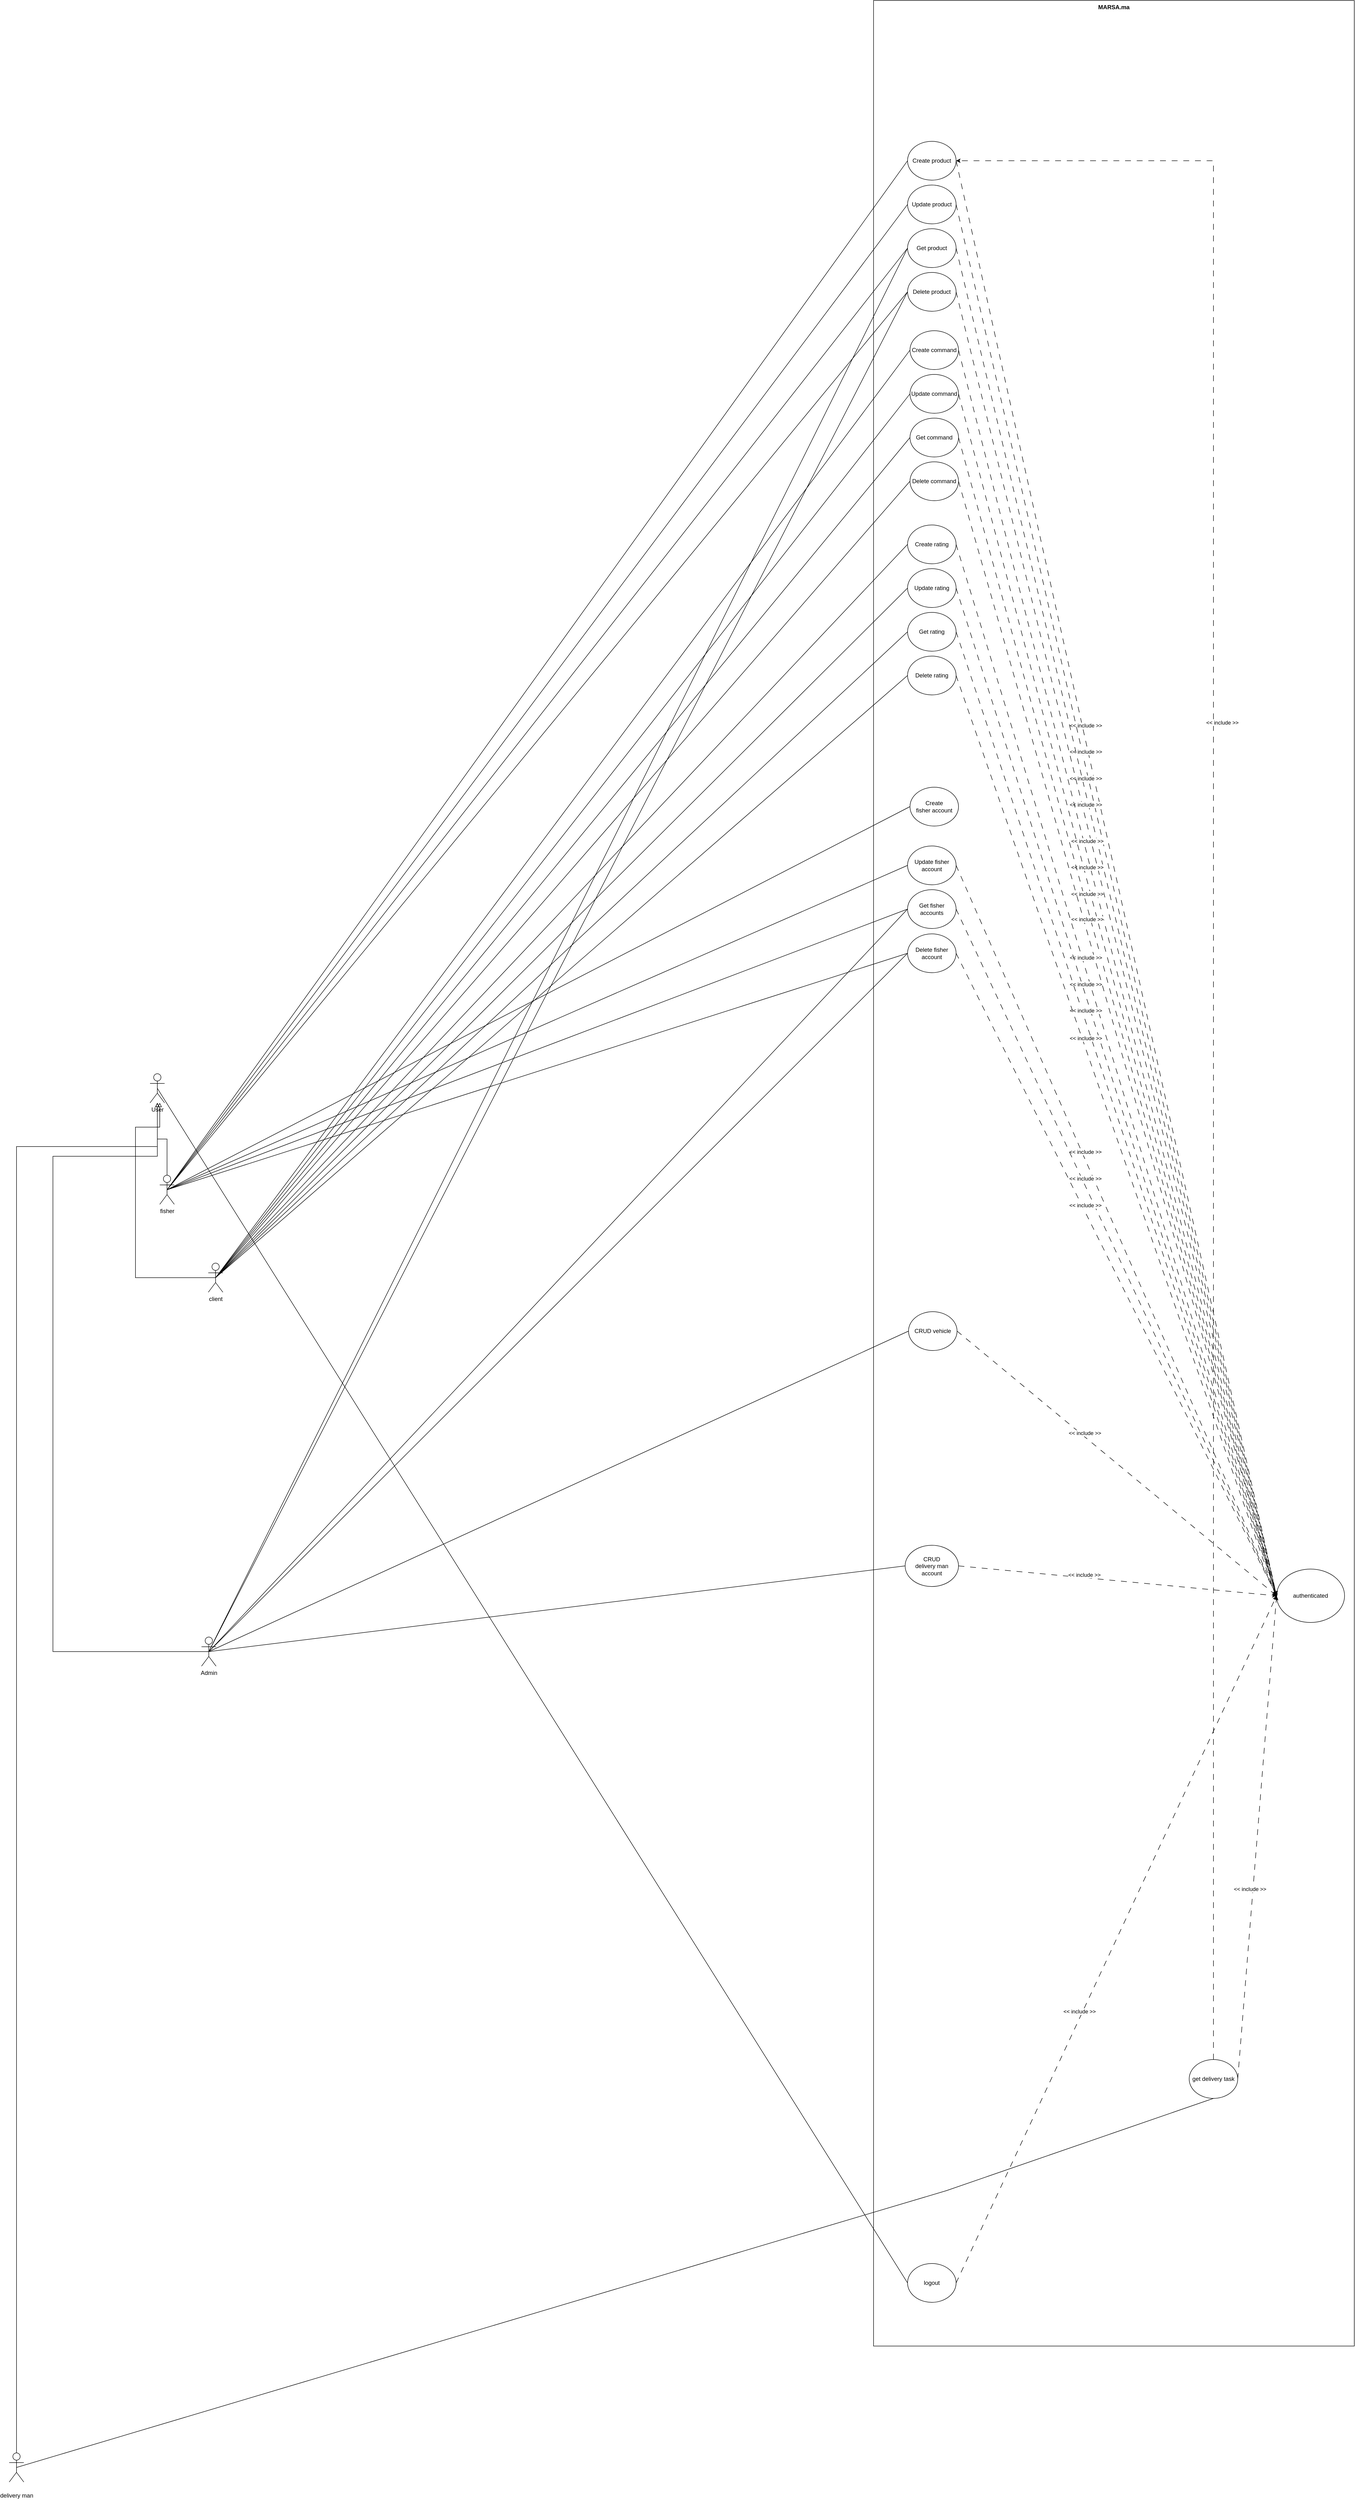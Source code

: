 <mxfile>
    <diagram id="l458Ee4KVikC6aN-86OV" name="Page-1">
        <mxGraphModel dx="2586" dy="1457" grid="1" gridSize="10" guides="1" tooltips="1" connect="1" arrows="1" fold="1" page="1" pageScale="1" pageWidth="850" pageHeight="1100" math="0" shadow="0">
            <root>
                <mxCell id="0"/>
                <mxCell id="1" parent="0"/>
                <mxCell id="Ez36OSgEyYG-n0TwYbMG-3" value="MARSA.ma" style="shape=rect;html=1;verticalAlign=top;fontStyle=1;whiteSpace=wrap;align=center;" parent="1" vertex="1">
                    <mxGeometry x="250" y="-130" width="990" height="4830" as="geometry"/>
                </mxCell>
                <mxCell id="Ez36OSgEyYG-n0TwYbMG-6" style="edgeStyle=none;rounded=0;orthogonalLoop=1;jettySize=auto;html=1;exitX=0.5;exitY=0.5;exitDx=0;exitDy=0;exitPerimeter=0;endArrow=none;endFill=0;entryX=0;entryY=0.5;entryDx=0;entryDy=0;" parent="1" source="Ez36OSgEyYG-n0TwYbMG-46" target="Ez36OSgEyYG-n0TwYbMG-52" edge="1">
                    <mxGeometry relative="1" as="geometry">
                        <mxPoint x="100" y="1227.778" as="targetPoint"/>
                    </mxGeometry>
                </mxCell>
                <mxCell id="Ez36OSgEyYG-n0TwYbMG-7" style="edgeStyle=none;rounded=0;orthogonalLoop=1;jettySize=auto;html=1;exitX=0.5;exitY=0.5;exitDx=0;exitDy=0;exitPerimeter=0;entryX=0;entryY=0.5;entryDx=0;entryDy=0;endArrow=none;endFill=0;" parent="1" source="Ez36OSgEyYG-n0TwYbMG-46" target="Ez36OSgEyYG-n0TwYbMG-51" edge="1">
                    <mxGeometry relative="1" as="geometry"/>
                </mxCell>
                <mxCell id="Ez36OSgEyYG-n0TwYbMG-18" style="edgeStyle=none;rounded=0;orthogonalLoop=1;jettySize=auto;html=1;exitX=0.5;exitY=0.5;exitDx=0;exitDy=0;exitPerimeter=0;entryX=0;entryY=0.5;entryDx=0;entryDy=0;endArrow=none;endFill=0;" parent="1" source="Ez36OSgEyYG-n0TwYbMG-46" target="Ez36OSgEyYG-n0TwYbMG-64" edge="1">
                    <mxGeometry relative="1" as="geometry"/>
                </mxCell>
                <mxCell id="Ez36OSgEyYG-n0TwYbMG-19" style="edgeStyle=none;rounded=0;orthogonalLoop=1;jettySize=auto;html=1;exitX=0.5;exitY=0.5;exitDx=0;exitDy=0;exitPerimeter=0;entryX=0;entryY=0.5;entryDx=0;entryDy=0;endArrow=none;endFill=0;" parent="1" source="Ez36OSgEyYG-n0TwYbMG-46" target="Ez36OSgEyYG-n0TwYbMG-63" edge="1">
                    <mxGeometry relative="1" as="geometry"/>
                </mxCell>
                <mxCell id="Ez36OSgEyYG-n0TwYbMG-25" style="edgeStyle=none;rounded=0;orthogonalLoop=1;jettySize=auto;html=1;exitX=0.5;exitY=0.5;exitDx=0;exitDy=0;exitPerimeter=0;endArrow=none;endFill=0;entryX=0;entryY=0.5;entryDx=0;entryDy=0;" parent="1" source="Ez36OSgEyYG-n0TwYbMG-46" target="Ez36OSgEyYG-n0TwYbMG-71" edge="1">
                    <mxGeometry relative="1" as="geometry">
                        <mxPoint x="160" y="2500" as="targetPoint"/>
                    </mxGeometry>
                </mxCell>
                <mxCell id="Ez36OSgEyYG-n0TwYbMG-30" style="edgeStyle=none;rounded=0;orthogonalLoop=1;jettySize=auto;html=1;exitX=0.5;exitY=0.5;exitDx=0;exitDy=0;exitPerimeter=0;entryX=0;entryY=0.5;entryDx=0;entryDy=0;endArrow=none;endFill=0;" parent="1" source="Ez36OSgEyYG-n0TwYbMG-46" target="Ez36OSgEyYG-n0TwYbMG-76" edge="1">
                    <mxGeometry relative="1" as="geometry"/>
                </mxCell>
                <mxCell id="Ez36OSgEyYG-n0TwYbMG-46" value="Admin" style="shape=umlActor;html=1;verticalLabelPosition=bottom;verticalAlign=top;align=center;" parent="1" vertex="1">
                    <mxGeometry x="-1134" y="3240" width="30" height="60" as="geometry"/>
                </mxCell>
                <mxCell id="Ez36OSgEyYG-n0TwYbMG-47" style="rounded=0;orthogonalLoop=1;jettySize=auto;html=1;exitX=1;exitY=0.5;exitDx=0;exitDy=0;entryX=0;entryY=0.5;entryDx=0;entryDy=0;dashed=1;dashPattern=12 12;" parent="1" source="Ez36OSgEyYG-n0TwYbMG-49" target="Ez36OSgEyYG-n0TwYbMG-155" edge="1">
                    <mxGeometry relative="1" as="geometry"/>
                </mxCell>
                <mxCell id="Ez36OSgEyYG-n0TwYbMG-48" value="&amp;lt;&amp;lt; include &amp;gt;&amp;gt;" style="edgeLabel;html=1;align=center;verticalAlign=middle;resizable=0;points=[];" parent="Ez36OSgEyYG-n0TwYbMG-47" vertex="1" connectable="0">
                    <mxGeometry x="-0.213" y="7" relative="1" as="geometry">
                        <mxPoint y="1" as="offset"/>
                    </mxGeometry>
                </mxCell>
                <mxCell id="Ez36OSgEyYG-n0TwYbMG-49" value="Create product" style="ellipse;whiteSpace=wrap;html=1;" parent="1" vertex="1">
                    <mxGeometry x="320" y="160" width="100" height="80" as="geometry"/>
                </mxCell>
                <mxCell id="Ez36OSgEyYG-n0TwYbMG-50" value="Update product" style="ellipse;whiteSpace=wrap;html=1;" parent="1" vertex="1">
                    <mxGeometry x="320" y="250" width="100" height="80" as="geometry"/>
                </mxCell>
                <mxCell id="Ez36OSgEyYG-n0TwYbMG-51" value="Delete product" style="ellipse;whiteSpace=wrap;html=1;" parent="1" vertex="1">
                    <mxGeometry x="320" y="430" width="100" height="80" as="geometry"/>
                </mxCell>
                <mxCell id="Ez36OSgEyYG-n0TwYbMG-52" value="Get product" style="ellipse;whiteSpace=wrap;html=1;" parent="1" vertex="1">
                    <mxGeometry x="320" y="340" width="100" height="80" as="geometry"/>
                </mxCell>
                <mxCell id="Ez36OSgEyYG-n0TwYbMG-62" value="Update fisher account" style="ellipse;whiteSpace=wrap;html=1;" parent="1" vertex="1">
                    <mxGeometry x="320" y="1611" width="100" height="80" as="geometry"/>
                </mxCell>
                <mxCell id="Ez36OSgEyYG-n0TwYbMG-63" value="Delete fisher account" style="ellipse;whiteSpace=wrap;html=1;" parent="1" vertex="1">
                    <mxGeometry x="320" y="1792" width="100" height="80" as="geometry"/>
                </mxCell>
                <mxCell id="Ez36OSgEyYG-n0TwYbMG-64" value="Get fisher &lt;br&gt;accounts" style="ellipse;whiteSpace=wrap;html=1;" parent="1" vertex="1">
                    <mxGeometry x="320" y="1701" width="100" height="80" as="geometry"/>
                </mxCell>
                <mxCell id="Ez36OSgEyYG-n0TwYbMG-71" value="CRUD vehicle" style="ellipse;whiteSpace=wrap;html=1;" parent="1" vertex="1">
                    <mxGeometry x="322" y="2570" width="100" height="80" as="geometry"/>
                </mxCell>
                <mxCell id="Ez36OSgEyYG-n0TwYbMG-76" value="&lt;div style=&quot;direction: rtl;&quot;&gt;&lt;span style=&quot;background-color: initial;&quot;&gt;CRUD&lt;/span&gt;&lt;/div&gt;delivery man account" style="ellipse;whiteSpace=wrap;html=1;" parent="1" vertex="1">
                    <mxGeometry x="315" y="3051" width="110" height="85" as="geometry"/>
                </mxCell>
                <mxCell id="Ez36OSgEyYG-n0TwYbMG-98" style="edgeStyle=none;rounded=0;orthogonalLoop=1;jettySize=auto;html=1;exitX=0.5;exitY=0.5;exitDx=0;exitDy=0;exitPerimeter=0;entryX=0;entryY=0.5;entryDx=0;entryDy=0;endArrow=none;endFill=0;" parent="1" source="Ez36OSgEyYG-n0TwYbMG-127" target="Ez36OSgEyYG-n0TwYbMG-49" edge="1">
                    <mxGeometry relative="1" as="geometry"/>
                </mxCell>
                <mxCell id="Ez36OSgEyYG-n0TwYbMG-99" style="edgeStyle=none;rounded=0;orthogonalLoop=1;jettySize=auto;html=1;exitX=0.5;exitY=0.5;exitDx=0;exitDy=0;exitPerimeter=0;entryX=0;entryY=0.5;entryDx=0;entryDy=0;endArrow=none;endFill=0;" parent="1" source="Ez36OSgEyYG-n0TwYbMG-127" target="Ez36OSgEyYG-n0TwYbMG-50" edge="1">
                    <mxGeometry relative="1" as="geometry"/>
                </mxCell>
                <mxCell id="Ez36OSgEyYG-n0TwYbMG-100" style="edgeStyle=none;rounded=0;orthogonalLoop=1;jettySize=auto;html=1;exitX=0.5;exitY=0.5;exitDx=0;exitDy=0;exitPerimeter=0;entryX=0;entryY=0.5;entryDx=0;entryDy=0;endArrow=none;endFill=0;" parent="1" source="Ez36OSgEyYG-n0TwYbMG-127" target="Ez36OSgEyYG-n0TwYbMG-52" edge="1">
                    <mxGeometry relative="1" as="geometry"/>
                </mxCell>
                <mxCell id="Ez36OSgEyYG-n0TwYbMG-101" style="edgeStyle=none;rounded=0;orthogonalLoop=1;jettySize=auto;html=1;exitX=0.5;exitY=0.5;exitDx=0;exitDy=0;exitPerimeter=0;entryX=0;entryY=0.5;entryDx=0;entryDy=0;endArrow=none;endFill=0;" parent="1" source="Ez36OSgEyYG-n0TwYbMG-127" target="Ez36OSgEyYG-n0TwYbMG-51" edge="1">
                    <mxGeometry relative="1" as="geometry"/>
                </mxCell>
                <mxCell id="Ez36OSgEyYG-n0TwYbMG-103" style="edgeStyle=none;rounded=0;orthogonalLoop=1;jettySize=auto;html=1;exitX=0.5;exitY=0.5;exitDx=0;exitDy=0;exitPerimeter=0;entryX=0;entryY=0.5;entryDx=0;entryDy=0;endArrow=none;endFill=0;" parent="1" source="Ez36OSgEyYG-n0TwYbMG-127" target="Ez36OSgEyYG-n0TwYbMG-62" edge="1">
                    <mxGeometry relative="1" as="geometry"/>
                </mxCell>
                <mxCell id="Ez36OSgEyYG-n0TwYbMG-104" style="edgeStyle=none;rounded=0;orthogonalLoop=1;jettySize=auto;html=1;exitX=0.5;exitY=0.5;exitDx=0;exitDy=0;exitPerimeter=0;endArrow=none;endFill=0;entryX=0;entryY=0.5;entryDx=0;entryDy=0;" parent="1" source="Ez36OSgEyYG-n0TwYbMG-127" target="Ez36OSgEyYG-n0TwYbMG-64" edge="1">
                    <mxGeometry relative="1" as="geometry">
                        <mxPoint x="-170" y="1684.5" as="targetPoint"/>
                    </mxGeometry>
                </mxCell>
                <mxCell id="Ez36OSgEyYG-n0TwYbMG-105" style="edgeStyle=none;rounded=0;orthogonalLoop=1;jettySize=auto;html=1;exitX=0.5;exitY=0.5;exitDx=0;exitDy=0;exitPerimeter=0;entryX=0;entryY=0.5;entryDx=0;entryDy=0;endArrow=none;endFill=0;" parent="1" source="Ez36OSgEyYG-n0TwYbMG-127" target="Ez36OSgEyYG-n0TwYbMG-63" edge="1">
                    <mxGeometry relative="1" as="geometry"/>
                </mxCell>
                <mxCell id="Ez36OSgEyYG-n0TwYbMG-124" style="edgeStyle=none;rounded=0;orthogonalLoop=1;jettySize=auto;html=1;endArrow=none;endFill=0;entryX=0;entryY=0.5;entryDx=0;entryDy=0;exitX=0.5;exitY=0.5;exitDx=0;exitDy=0;exitPerimeter=0;" parent="1" source="Ez36OSgEyYG-n0TwYbMG-290" target="Ez36OSgEyYG-n0TwYbMG-157" edge="1">
                    <mxGeometry relative="1" as="geometry">
                        <mxPoint x="-580" y="4890" as="targetPoint"/>
                    </mxGeometry>
                </mxCell>
                <mxCell id="Ez36OSgEyYG-n0TwYbMG-292" style="edgeStyle=orthogonalEdgeStyle;rounded=0;orthogonalLoop=1;jettySize=auto;html=1;endArrow=block;endFill=0;" parent="1" source="Ez36OSgEyYG-n0TwYbMG-127" target="Ez36OSgEyYG-n0TwYbMG-290" edge="1">
                    <mxGeometry relative="1" as="geometry">
                        <mxPoint x="-1220" y="2190" as="targetPoint"/>
                    </mxGeometry>
                </mxCell>
                <mxCell id="Ez36OSgEyYG-n0TwYbMG-127" value="fisher" style="shape=umlActor;html=1;verticalLabelPosition=bottom;verticalAlign=top;align=center;" parent="1" vertex="1">
                    <mxGeometry x="-1220" y="2289" width="30" height="60" as="geometry"/>
                </mxCell>
                <mxCell id="37" style="edgeStyle=none;html=1;exitX=0;exitY=0.5;exitDx=0;exitDy=0;entryX=0.5;entryY=0.5;entryDx=0;entryDy=0;entryPerimeter=0;endArrow=none;endFill=0;" edge="1" parent="1" source="Ez36OSgEyYG-n0TwYbMG-145" target="Ez36OSgEyYG-n0TwYbMG-127">
                    <mxGeometry relative="1" as="geometry">
                        <mxPoint x="-1120" y="1680" as="targetPoint"/>
                    </mxGeometry>
                </mxCell>
                <mxCell id="Ez36OSgEyYG-n0TwYbMG-145" value="Create&lt;br&gt;fisher account" style="ellipse;whiteSpace=wrap;html=1;" parent="1" vertex="1">
                    <mxGeometry x="325" y="1490" width="100" height="80" as="geometry"/>
                </mxCell>
                <mxCell id="Ez36OSgEyYG-n0TwYbMG-150" style="edgeStyle=orthogonalEdgeStyle;rounded=0;orthogonalLoop=1;jettySize=auto;html=1;exitX=0.5;exitY=1;exitDx=0;exitDy=0;" parent="1" edge="1">
                    <mxGeometry relative="1" as="geometry">
                        <mxPoint x="370" y="3613" as="sourcePoint"/>
                        <mxPoint x="370" y="3613" as="targetPoint"/>
                    </mxGeometry>
                </mxCell>
                <mxCell id="Ez36OSgEyYG-n0TwYbMG-155" value="authenticated" style="ellipse;whiteSpace=wrap;html=1;" parent="1" vertex="1">
                    <mxGeometry x="1080" y="3100" width="140" height="110" as="geometry"/>
                </mxCell>
                <mxCell id="Ez36OSgEyYG-n0TwYbMG-157" value="logout" style="ellipse;whiteSpace=wrap;html=1;" parent="1" vertex="1">
                    <mxGeometry x="320" y="4530" width="100" height="80" as="geometry"/>
                </mxCell>
                <mxCell id="Ez36OSgEyYG-n0TwYbMG-162" style="edgeStyle=none;rounded=0;orthogonalLoop=1;jettySize=auto;html=1;exitX=0.5;exitY=0.5;exitDx=0;exitDy=0;exitPerimeter=0;endArrow=none;endFill=0;entryX=0.5;entryY=1;entryDx=0;entryDy=0;" parent="1" source="Ez36OSgEyYG-n0TwYbMG-166" target="Ez36OSgEyYG-n0TwYbMG-167" edge="1">
                    <mxGeometry relative="1" as="geometry">
                        <Array as="points">
                            <mxPoint x="400" y="4380"/>
                        </Array>
                    </mxGeometry>
                </mxCell>
                <mxCell id="Ez36OSgEyYG-n0TwYbMG-295" style="edgeStyle=orthogonalEdgeStyle;rounded=0;orthogonalLoop=1;jettySize=auto;html=1;endArrow=block;endFill=0;" parent="1" source="Ez36OSgEyYG-n0TwYbMG-166" target="Ez36OSgEyYG-n0TwYbMG-290" edge="1">
                    <mxGeometry relative="1" as="geometry">
                        <mxPoint x="-1240" y="2160" as="targetPoint"/>
                        <Array as="points">
                            <mxPoint x="-1515" y="2230"/>
                            <mxPoint x="-1225" y="2230"/>
                        </Array>
                    </mxGeometry>
                </mxCell>
                <mxCell id="Ez36OSgEyYG-n0TwYbMG-166" value="&lt;br&gt;delivery man" style="shape=umlActor;html=1;verticalLabelPosition=bottom;verticalAlign=top;align=center;" parent="1" vertex="1">
                    <mxGeometry x="-1530" y="4920" width="30" height="60" as="geometry"/>
                </mxCell>
                <mxCell id="Ez36OSgEyYG-n0TwYbMG-167" value="get delivery task" style="ellipse;whiteSpace=wrap;html=1;" parent="1" vertex="1">
                    <mxGeometry x="900" y="4110" width="100" height="80" as="geometry"/>
                </mxCell>
                <mxCell id="Ez36OSgEyYG-n0TwYbMG-170" style="rounded=0;orthogonalLoop=1;jettySize=auto;html=1;exitX=0.5;exitY=0;exitDx=0;exitDy=0;dashed=1;dashPattern=12 12;entryX=1;entryY=0.5;entryDx=0;entryDy=0;edgeStyle=orthogonalEdgeStyle;" parent="1" source="Ez36OSgEyYG-n0TwYbMG-167" target="Ez36OSgEyYG-n0TwYbMG-49" edge="1">
                    <mxGeometry relative="1" as="geometry">
                        <mxPoint x="650" y="4350" as="sourcePoint"/>
                        <mxPoint x="460" y="4350" as="targetPoint"/>
                    </mxGeometry>
                </mxCell>
                <mxCell id="Ez36OSgEyYG-n0TwYbMG-171" value="&amp;lt;&amp;lt; include &amp;gt;&amp;gt;" style="edgeLabel;html=1;align=center;verticalAlign=middle;resizable=0;points=[];" parent="Ez36OSgEyYG-n0TwYbMG-170" vertex="1" connectable="0">
                    <mxGeometry x="0.24" y="-1" relative="1" as="geometry">
                        <mxPoint x="17" as="offset"/>
                    </mxGeometry>
                </mxCell>
                <mxCell id="Ez36OSgEyYG-n0TwYbMG-174" style="rounded=0;orthogonalLoop=1;jettySize=auto;html=1;exitX=1;exitY=0.5;exitDx=0;exitDy=0;entryX=0;entryY=0.5;entryDx=0;entryDy=0;dashed=1;dashPattern=12 12;" parent="1" source="Ez36OSgEyYG-n0TwYbMG-50" target="Ez36OSgEyYG-n0TwYbMG-155" edge="1">
                    <mxGeometry relative="1" as="geometry">
                        <mxPoint x="430" y="210" as="sourcePoint"/>
                        <mxPoint x="1090" y="3165" as="targetPoint"/>
                    </mxGeometry>
                </mxCell>
                <mxCell id="Ez36OSgEyYG-n0TwYbMG-175" value="&amp;lt;&amp;lt; include &amp;gt;&amp;gt;" style="edgeLabel;html=1;align=center;verticalAlign=middle;resizable=0;points=[];" parent="Ez36OSgEyYG-n0TwYbMG-174" vertex="1" connectable="0">
                    <mxGeometry x="-0.213" y="7" relative="1" as="geometry">
                        <mxPoint y="1" as="offset"/>
                    </mxGeometry>
                </mxCell>
                <mxCell id="Ez36OSgEyYG-n0TwYbMG-176" style="rounded=0;orthogonalLoop=1;jettySize=auto;html=1;exitX=1;exitY=0.5;exitDx=0;exitDy=0;entryX=0;entryY=0.5;entryDx=0;entryDy=0;dashed=1;dashPattern=12 12;" parent="1" source="Ez36OSgEyYG-n0TwYbMG-52" target="Ez36OSgEyYG-n0TwYbMG-155" edge="1">
                    <mxGeometry relative="1" as="geometry">
                        <mxPoint x="430" y="300" as="sourcePoint"/>
                        <mxPoint x="1090" y="3165" as="targetPoint"/>
                    </mxGeometry>
                </mxCell>
                <mxCell id="Ez36OSgEyYG-n0TwYbMG-177" value="&amp;lt;&amp;lt; include &amp;gt;&amp;gt;" style="edgeLabel;html=1;align=center;verticalAlign=middle;resizable=0;points=[];" parent="Ez36OSgEyYG-n0TwYbMG-176" vertex="1" connectable="0">
                    <mxGeometry x="-0.213" y="7" relative="1" as="geometry">
                        <mxPoint y="1" as="offset"/>
                    </mxGeometry>
                </mxCell>
                <mxCell id="Ez36OSgEyYG-n0TwYbMG-178" style="rounded=0;orthogonalLoop=1;jettySize=auto;html=1;exitX=1;exitY=0.5;exitDx=0;exitDy=0;entryX=0;entryY=0.5;entryDx=0;entryDy=0;dashed=1;dashPattern=12 12;" parent="1" source="Ez36OSgEyYG-n0TwYbMG-51" target="Ez36OSgEyYG-n0TwYbMG-155" edge="1">
                    <mxGeometry relative="1" as="geometry">
                        <mxPoint x="430" y="390" as="sourcePoint"/>
                        <mxPoint x="1100" y="3175" as="targetPoint"/>
                    </mxGeometry>
                </mxCell>
                <mxCell id="Ez36OSgEyYG-n0TwYbMG-179" value="&amp;lt;&amp;lt; include &amp;gt;&amp;gt;" style="edgeLabel;html=1;align=center;verticalAlign=middle;resizable=0;points=[];" parent="Ez36OSgEyYG-n0TwYbMG-178" vertex="1" connectable="0">
                    <mxGeometry x="-0.213" y="7" relative="1" as="geometry">
                        <mxPoint y="1" as="offset"/>
                    </mxGeometry>
                </mxCell>
                <mxCell id="Ez36OSgEyYG-n0TwYbMG-200" style="rounded=0;orthogonalLoop=1;jettySize=auto;html=1;exitX=1;exitY=0.5;exitDx=0;exitDy=0;dashed=1;dashPattern=12 12;entryX=0;entryY=0.5;entryDx=0;entryDy=0;" parent="1" source="Ez36OSgEyYG-n0TwYbMG-62" target="Ez36OSgEyYG-n0TwYbMG-155" edge="1">
                    <mxGeometry relative="1" as="geometry">
                        <mxPoint x="430" y="1575" as="sourcePoint"/>
                        <mxPoint x="1220" y="3295" as="targetPoint"/>
                    </mxGeometry>
                </mxCell>
                <mxCell id="Ez36OSgEyYG-n0TwYbMG-201" value="&amp;lt;&amp;lt; include &amp;gt;&amp;gt;" style="edgeLabel;html=1;align=center;verticalAlign=middle;resizable=0;points=[];" parent="Ez36OSgEyYG-n0TwYbMG-200" vertex="1" connectable="0">
                    <mxGeometry x="-0.213" y="7" relative="1" as="geometry">
                        <mxPoint y="1" as="offset"/>
                    </mxGeometry>
                </mxCell>
                <mxCell id="Ez36OSgEyYG-n0TwYbMG-202" style="rounded=0;orthogonalLoop=1;jettySize=auto;html=1;exitX=1;exitY=0.5;exitDx=0;exitDy=0;entryX=0;entryY=0.5;entryDx=0;entryDy=0;dashed=1;dashPattern=12 12;" parent="1" source="Ez36OSgEyYG-n0TwYbMG-64" target="Ez36OSgEyYG-n0TwYbMG-155" edge="1">
                    <mxGeometry relative="1" as="geometry">
                        <mxPoint x="430" y="1661" as="sourcePoint"/>
                        <mxPoint x="1230" y="3305" as="targetPoint"/>
                    </mxGeometry>
                </mxCell>
                <mxCell id="Ez36OSgEyYG-n0TwYbMG-203" value="&amp;lt;&amp;lt; include &amp;gt;&amp;gt;" style="edgeLabel;html=1;align=center;verticalAlign=middle;resizable=0;points=[];" parent="Ez36OSgEyYG-n0TwYbMG-202" vertex="1" connectable="0">
                    <mxGeometry x="-0.213" y="7" relative="1" as="geometry">
                        <mxPoint y="1" as="offset"/>
                    </mxGeometry>
                </mxCell>
                <mxCell id="Ez36OSgEyYG-n0TwYbMG-204" style="rounded=0;orthogonalLoop=1;jettySize=auto;html=1;exitX=1;exitY=0.5;exitDx=0;exitDy=0;entryX=0;entryY=0.5;entryDx=0;entryDy=0;dashed=1;dashPattern=12 12;" parent="1" source="Ez36OSgEyYG-n0TwYbMG-63" target="Ez36OSgEyYG-n0TwYbMG-155" edge="1">
                    <mxGeometry relative="1" as="geometry">
                        <mxPoint x="430" y="1751" as="sourcePoint"/>
                        <mxPoint x="1240" y="3315" as="targetPoint"/>
                    </mxGeometry>
                </mxCell>
                <mxCell id="Ez36OSgEyYG-n0TwYbMG-205" value="&amp;lt;&amp;lt; include &amp;gt;&amp;gt;" style="edgeLabel;html=1;align=center;verticalAlign=middle;resizable=0;points=[];" parent="Ez36OSgEyYG-n0TwYbMG-204" vertex="1" connectable="0">
                    <mxGeometry x="-0.213" y="7" relative="1" as="geometry">
                        <mxPoint y="1" as="offset"/>
                    </mxGeometry>
                </mxCell>
                <mxCell id="Ez36OSgEyYG-n0TwYbMG-218" style="rounded=0;orthogonalLoop=1;jettySize=auto;html=1;exitX=1;exitY=0.5;exitDx=0;exitDy=0;entryX=0;entryY=0.5;entryDx=0;entryDy=0;dashed=1;dashPattern=12 12;" parent="1" source="Ez36OSgEyYG-n0TwYbMG-71" target="Ez36OSgEyYG-n0TwYbMG-155" edge="1">
                    <mxGeometry relative="1" as="geometry">
                        <mxPoint x="430" y="2420" as="sourcePoint"/>
                        <mxPoint x="1310" y="3385" as="targetPoint"/>
                    </mxGeometry>
                </mxCell>
                <mxCell id="Ez36OSgEyYG-n0TwYbMG-219" value="&amp;lt;&amp;lt; include &amp;gt;&amp;gt;" style="edgeLabel;html=1;align=center;verticalAlign=middle;resizable=0;points=[];" parent="Ez36OSgEyYG-n0TwYbMG-218" vertex="1" connectable="0">
                    <mxGeometry x="-0.213" y="7" relative="1" as="geometry">
                        <mxPoint y="1" as="offset"/>
                    </mxGeometry>
                </mxCell>
                <mxCell id="Ez36OSgEyYG-n0TwYbMG-230" style="rounded=0;orthogonalLoop=1;jettySize=auto;html=1;exitX=1;exitY=0.5;exitDx=0;exitDy=0;entryX=0;entryY=0.5;entryDx=0;entryDy=0;dashed=1;dashPattern=12 12;" parent="1" source="Ez36OSgEyYG-n0TwYbMG-76" target="Ez36OSgEyYG-n0TwYbMG-155" edge="1">
                    <mxGeometry relative="1" as="geometry">
                        <mxPoint x="430" y="2992" as="sourcePoint"/>
                        <mxPoint x="1370" y="3445" as="targetPoint"/>
                    </mxGeometry>
                </mxCell>
                <mxCell id="Ez36OSgEyYG-n0TwYbMG-231" value="&amp;lt;&amp;lt; include &amp;gt;&amp;gt;" style="edgeLabel;html=1;align=center;verticalAlign=middle;resizable=0;points=[];" parent="Ez36OSgEyYG-n0TwYbMG-230" vertex="1" connectable="0">
                    <mxGeometry x="-0.213" y="7" relative="1" as="geometry">
                        <mxPoint y="1" as="offset"/>
                    </mxGeometry>
                </mxCell>
                <mxCell id="Ez36OSgEyYG-n0TwYbMG-252" style="rounded=0;orthogonalLoop=1;jettySize=auto;html=1;exitX=1;exitY=0.5;exitDx=0;exitDy=0;entryX=0;entryY=0.5;entryDx=0;entryDy=0;dashed=1;dashPattern=12 12;" parent="1" source="Ez36OSgEyYG-n0TwYbMG-167" target="Ez36OSgEyYG-n0TwYbMG-155" edge="1">
                    <mxGeometry relative="1" as="geometry">
                        <mxPoint x="430" y="4196" as="sourcePoint"/>
                        <mxPoint x="1130" y="3205" as="targetPoint"/>
                    </mxGeometry>
                </mxCell>
                <mxCell id="Ez36OSgEyYG-n0TwYbMG-253" value="&amp;lt;&amp;lt; include &amp;gt;&amp;gt;" style="edgeLabel;html=1;align=center;verticalAlign=middle;resizable=0;points=[];" parent="Ez36OSgEyYG-n0TwYbMG-252" vertex="1" connectable="0">
                    <mxGeometry x="-0.213" y="7" relative="1" as="geometry">
                        <mxPoint y="1" as="offset"/>
                    </mxGeometry>
                </mxCell>
                <mxCell id="Ez36OSgEyYG-n0TwYbMG-280" style="rounded=0;orthogonalLoop=1;jettySize=auto;html=1;exitX=1;exitY=0.5;exitDx=0;exitDy=0;entryX=0;entryY=0.5;entryDx=0;entryDy=0;dashed=1;dashPattern=12 12;" parent="1" source="Ez36OSgEyYG-n0TwYbMG-157" target="Ez36OSgEyYG-n0TwYbMG-155" edge="1">
                    <mxGeometry relative="1" as="geometry">
                        <mxPoint x="431" y="5730" as="sourcePoint"/>
                        <mxPoint x="1220" y="3295" as="targetPoint"/>
                    </mxGeometry>
                </mxCell>
                <mxCell id="Ez36OSgEyYG-n0TwYbMG-281" value="&amp;lt;&amp;lt; include &amp;gt;&amp;gt;" style="edgeLabel;html=1;align=center;verticalAlign=middle;resizable=0;points=[];" parent="Ez36OSgEyYG-n0TwYbMG-280" vertex="1" connectable="0">
                    <mxGeometry x="-0.213" y="7" relative="1" as="geometry">
                        <mxPoint y="1" as="offset"/>
                    </mxGeometry>
                </mxCell>
                <mxCell id="Ez36OSgEyYG-n0TwYbMG-293" style="edgeStyle=orthogonalEdgeStyle;rounded=0;orthogonalLoop=1;jettySize=auto;html=1;exitX=0.5;exitY=0.5;exitDx=0;exitDy=0;exitPerimeter=0;endArrow=block;endFill=0;" parent="1" source="Ez36OSgEyYG-n0TwYbMG-46" target="Ez36OSgEyYG-n0TwYbMG-290" edge="1">
                    <mxGeometry relative="1" as="geometry">
                        <mxPoint x="-1410" y="2750" as="sourcePoint"/>
                        <Array as="points">
                            <mxPoint x="-1440" y="3270"/>
                            <mxPoint x="-1440" y="2250"/>
                            <mxPoint x="-1225" y="2250"/>
                        </Array>
                    </mxGeometry>
                </mxCell>
                <mxCell id="Ez36OSgEyYG-n0TwYbMG-290" value="User" style="shape=umlActor;html=1;verticalLabelPosition=bottom;verticalAlign=top;align=center;" parent="1" vertex="1">
                    <mxGeometry x="-1240" y="2080" width="30" height="60" as="geometry"/>
                </mxCell>
                <mxCell id="2" value="Create command" style="ellipse;whiteSpace=wrap;html=1;" vertex="1" parent="1">
                    <mxGeometry x="325" y="550" width="100" height="80" as="geometry"/>
                </mxCell>
                <mxCell id="3" value="Update command" style="ellipse;whiteSpace=wrap;html=1;" vertex="1" parent="1">
                    <mxGeometry x="325" y="640" width="100" height="80" as="geometry"/>
                </mxCell>
                <mxCell id="4" value="Delete command" style="ellipse;whiteSpace=wrap;html=1;" vertex="1" parent="1">
                    <mxGeometry x="325" y="820" width="100" height="80" as="geometry"/>
                </mxCell>
                <mxCell id="5" value="Get command" style="ellipse;whiteSpace=wrap;html=1;" vertex="1" parent="1">
                    <mxGeometry x="325" y="730" width="100" height="80" as="geometry"/>
                </mxCell>
                <mxCell id="6" value="Create rating" style="ellipse;whiteSpace=wrap;html=1;" vertex="1" parent="1">
                    <mxGeometry x="320" y="950" width="100" height="80" as="geometry"/>
                </mxCell>
                <mxCell id="7" value="Update rating" style="ellipse;whiteSpace=wrap;html=1;" vertex="1" parent="1">
                    <mxGeometry x="320" y="1040" width="100" height="80" as="geometry"/>
                </mxCell>
                <mxCell id="8" value="Delete rating" style="ellipse;whiteSpace=wrap;html=1;" vertex="1" parent="1">
                    <mxGeometry x="320" y="1220" width="100" height="80" as="geometry"/>
                </mxCell>
                <mxCell id="9" value="Get rating" style="ellipse;whiteSpace=wrap;html=1;" vertex="1" parent="1">
                    <mxGeometry x="320" y="1130" width="100" height="80" as="geometry"/>
                </mxCell>
                <mxCell id="10" style="rounded=0;orthogonalLoop=1;jettySize=auto;html=1;exitX=1;exitY=0.5;exitDx=0;exitDy=0;dashed=1;dashPattern=12 12;" edge="1" parent="1" source="2">
                    <mxGeometry relative="1" as="geometry">
                        <mxPoint x="430.0" y="210" as="sourcePoint"/>
                        <mxPoint x="1080" y="3160" as="targetPoint"/>
                    </mxGeometry>
                </mxCell>
                <mxCell id="11" value="&amp;lt;&amp;lt; include &amp;gt;&amp;gt;" style="edgeLabel;html=1;align=center;verticalAlign=middle;resizable=0;points=[];" vertex="1" connectable="0" parent="10">
                    <mxGeometry x="-0.213" y="7" relative="1" as="geometry">
                        <mxPoint y="1" as="offset"/>
                    </mxGeometry>
                </mxCell>
                <mxCell id="12" style="rounded=0;orthogonalLoop=1;jettySize=auto;html=1;exitX=1;exitY=0.5;exitDx=0;exitDy=0;dashed=1;dashPattern=12 12;" edge="1" parent="1" source="3">
                    <mxGeometry relative="1" as="geometry">
                        <mxPoint x="430.0" y="300" as="sourcePoint"/>
                        <mxPoint x="1080" y="3160" as="targetPoint"/>
                    </mxGeometry>
                </mxCell>
                <mxCell id="13" value="&amp;lt;&amp;lt; include &amp;gt;&amp;gt;" style="edgeLabel;html=1;align=center;verticalAlign=middle;resizable=0;points=[];" vertex="1" connectable="0" parent="12">
                    <mxGeometry x="-0.213" y="7" relative="1" as="geometry">
                        <mxPoint y="1" as="offset"/>
                    </mxGeometry>
                </mxCell>
                <mxCell id="14" style="rounded=0;orthogonalLoop=1;jettySize=auto;html=1;exitX=1;exitY=0.5;exitDx=0;exitDy=0;dashed=1;dashPattern=12 12;" edge="1" parent="1" source="5">
                    <mxGeometry relative="1" as="geometry">
                        <mxPoint x="430.0" y="390" as="sourcePoint"/>
                        <mxPoint x="1080" y="3160" as="targetPoint"/>
                    </mxGeometry>
                </mxCell>
                <mxCell id="15" value="&amp;lt;&amp;lt; include &amp;gt;&amp;gt;" style="edgeLabel;html=1;align=center;verticalAlign=middle;resizable=0;points=[];" vertex="1" connectable="0" parent="14">
                    <mxGeometry x="-0.213" y="7" relative="1" as="geometry">
                        <mxPoint y="1" as="offset"/>
                    </mxGeometry>
                </mxCell>
                <mxCell id="16" style="rounded=0;orthogonalLoop=1;jettySize=auto;html=1;exitX=1;exitY=0.5;exitDx=0;exitDy=0;dashed=1;dashPattern=12 12;" edge="1" parent="1" source="4">
                    <mxGeometry relative="1" as="geometry">
                        <mxPoint x="430.0" y="480" as="sourcePoint"/>
                        <mxPoint x="1080" y="3155" as="targetPoint"/>
                    </mxGeometry>
                </mxCell>
                <mxCell id="17" value="&amp;lt;&amp;lt; include &amp;gt;&amp;gt;" style="edgeLabel;html=1;align=center;verticalAlign=middle;resizable=0;points=[];" vertex="1" connectable="0" parent="16">
                    <mxGeometry x="-0.213" y="7" relative="1" as="geometry">
                        <mxPoint y="1" as="offset"/>
                    </mxGeometry>
                </mxCell>
                <mxCell id="29" style="rounded=0;orthogonalLoop=1;jettySize=auto;html=1;exitX=1;exitY=0.5;exitDx=0;exitDy=0;dashed=1;dashPattern=12 12;entryX=0;entryY=0.5;entryDx=0;entryDy=0;" edge="1" parent="1" source="6" target="Ez36OSgEyYG-n0TwYbMG-155">
                    <mxGeometry relative="1" as="geometry">
                        <mxPoint x="435.0" y="600" as="sourcePoint"/>
                        <mxPoint x="1090" y="3170" as="targetPoint"/>
                    </mxGeometry>
                </mxCell>
                <mxCell id="30" value="&amp;lt;&amp;lt; include &amp;gt;&amp;gt;" style="edgeLabel;html=1;align=center;verticalAlign=middle;resizable=0;points=[];" vertex="1" connectable="0" parent="29">
                    <mxGeometry x="-0.213" y="7" relative="1" as="geometry">
                        <mxPoint y="1" as="offset"/>
                    </mxGeometry>
                </mxCell>
                <mxCell id="31" style="rounded=0;orthogonalLoop=1;jettySize=auto;html=1;exitX=1;exitY=0.5;exitDx=0;exitDy=0;dashed=1;dashPattern=12 12;entryX=0;entryY=0.5;entryDx=0;entryDy=0;" edge="1" parent="1" source="7" target="Ez36OSgEyYG-n0TwYbMG-155">
                    <mxGeometry relative="1" as="geometry">
                        <mxPoint x="435.0" y="690" as="sourcePoint"/>
                        <mxPoint x="1090" y="3170" as="targetPoint"/>
                    </mxGeometry>
                </mxCell>
                <mxCell id="32" value="&amp;lt;&amp;lt; include &amp;gt;&amp;gt;" style="edgeLabel;html=1;align=center;verticalAlign=middle;resizable=0;points=[];" vertex="1" connectable="0" parent="31">
                    <mxGeometry x="-0.213" y="7" relative="1" as="geometry">
                        <mxPoint y="1" as="offset"/>
                    </mxGeometry>
                </mxCell>
                <mxCell id="33" style="rounded=0;orthogonalLoop=1;jettySize=auto;html=1;exitX=1;exitY=0.5;exitDx=0;exitDy=0;dashed=1;dashPattern=12 12;entryX=0;entryY=0.5;entryDx=0;entryDy=0;" edge="1" parent="1" source="9" target="Ez36OSgEyYG-n0TwYbMG-155">
                    <mxGeometry relative="1" as="geometry">
                        <mxPoint x="435.0" y="780" as="sourcePoint"/>
                        <mxPoint x="1090" y="3170" as="targetPoint"/>
                    </mxGeometry>
                </mxCell>
                <mxCell id="34" value="&amp;lt;&amp;lt; include &amp;gt;&amp;gt;" style="edgeLabel;html=1;align=center;verticalAlign=middle;resizable=0;points=[];" vertex="1" connectable="0" parent="33">
                    <mxGeometry x="-0.213" y="7" relative="1" as="geometry">
                        <mxPoint y="1" as="offset"/>
                    </mxGeometry>
                </mxCell>
                <mxCell id="35" style="rounded=0;orthogonalLoop=1;jettySize=auto;html=1;exitX=1;exitY=0.5;exitDx=0;exitDy=0;dashed=1;dashPattern=12 12;" edge="1" parent="1" source="8">
                    <mxGeometry relative="1" as="geometry">
                        <mxPoint x="435.0" y="870" as="sourcePoint"/>
                        <mxPoint x="1080" y="3160" as="targetPoint"/>
                    </mxGeometry>
                </mxCell>
                <mxCell id="36" value="&amp;lt;&amp;lt; include &amp;gt;&amp;gt;" style="edgeLabel;html=1;align=center;verticalAlign=middle;resizable=0;points=[];" vertex="1" connectable="0" parent="35">
                    <mxGeometry x="-0.213" y="7" relative="1" as="geometry">
                        <mxPoint y="1" as="offset"/>
                    </mxGeometry>
                </mxCell>
                <mxCell id="41" style="edgeStyle=none;html=1;exitX=0.5;exitY=0.5;exitDx=0;exitDy=0;exitPerimeter=0;entryX=0;entryY=0.5;entryDx=0;entryDy=0;endArrow=none;endFill=0;" edge="1" parent="1" source="39" target="2">
                    <mxGeometry relative="1" as="geometry"/>
                </mxCell>
                <mxCell id="39" value="client" style="shape=umlActor;html=1;verticalLabelPosition=bottom;verticalAlign=top;align=center;" vertex="1" parent="1">
                    <mxGeometry x="-1120" y="2470" width="30" height="60" as="geometry"/>
                </mxCell>
                <mxCell id="40" style="edgeStyle=orthogonalEdgeStyle;rounded=0;orthogonalLoop=1;jettySize=auto;html=1;endArrow=block;endFill=0;exitX=0.5;exitY=0.5;exitDx=0;exitDy=0;exitPerimeter=0;" edge="1" parent="1" source="39" target="Ez36OSgEyYG-n0TwYbMG-290">
                    <mxGeometry relative="1" as="geometry">
                        <mxPoint x="-1220" y="2140" as="targetPoint"/>
                        <mxPoint x="-1195" y="2299" as="sourcePoint"/>
                        <Array as="points">
                            <mxPoint x="-1270" y="2500"/>
                            <mxPoint x="-1270" y="2190"/>
                            <mxPoint x="-1220" y="2190"/>
                        </Array>
                    </mxGeometry>
                </mxCell>
                <mxCell id="42" style="edgeStyle=none;html=1;exitX=0.5;exitY=0.5;exitDx=0;exitDy=0;exitPerimeter=0;entryX=0;entryY=0.5;entryDx=0;entryDy=0;endArrow=none;endFill=0;" edge="1" parent="1" source="39" target="3">
                    <mxGeometry relative="1" as="geometry">
                        <mxPoint x="-1095" y="2510" as="sourcePoint"/>
                        <mxPoint x="335.0" y="600" as="targetPoint"/>
                    </mxGeometry>
                </mxCell>
                <mxCell id="43" style="edgeStyle=none;html=1;exitX=0.5;exitY=0.5;exitDx=0;exitDy=0;exitPerimeter=0;endArrow=none;endFill=0;entryX=0;entryY=0.5;entryDx=0;entryDy=0;" edge="1" parent="1" source="39" target="5">
                    <mxGeometry relative="1" as="geometry">
                        <mxPoint x="-1085" y="2520" as="sourcePoint"/>
                        <mxPoint x="335.0" y="690" as="targetPoint"/>
                    </mxGeometry>
                </mxCell>
                <mxCell id="44" style="edgeStyle=none;html=1;exitX=0.5;exitY=0.5;exitDx=0;exitDy=0;exitPerimeter=0;endArrow=none;endFill=0;entryX=0;entryY=0.5;entryDx=0;entryDy=0;" edge="1" parent="1" source="39" target="4">
                    <mxGeometry relative="1" as="geometry">
                        <mxPoint x="-1075" y="2530" as="sourcePoint"/>
                        <mxPoint x="335.0" y="780" as="targetPoint"/>
                    </mxGeometry>
                </mxCell>
                <mxCell id="45" style="edgeStyle=none;html=1;exitX=0.5;exitY=0.5;exitDx=0;exitDy=0;exitPerimeter=0;endArrow=none;endFill=0;entryX=0;entryY=0.5;entryDx=0;entryDy=0;" edge="1" parent="1" source="39" target="6">
                    <mxGeometry relative="1" as="geometry">
                        <mxPoint x="-1065" y="2540" as="sourcePoint"/>
                        <mxPoint x="335.0" y="870" as="targetPoint"/>
                    </mxGeometry>
                </mxCell>
                <mxCell id="46" style="edgeStyle=none;html=1;exitX=0.5;exitY=0.5;exitDx=0;exitDy=0;exitPerimeter=0;endArrow=none;endFill=0;entryX=0;entryY=0.5;entryDx=0;entryDy=0;" edge="1" parent="1" source="39" target="7">
                    <mxGeometry relative="1" as="geometry">
                        <mxPoint x="-1055" y="2550" as="sourcePoint"/>
                        <mxPoint x="330" y="1000" as="targetPoint"/>
                    </mxGeometry>
                </mxCell>
                <mxCell id="47" style="edgeStyle=none;html=1;exitX=0.5;exitY=0.5;exitDx=0;exitDy=0;exitPerimeter=0;endArrow=none;endFill=0;entryX=0;entryY=0.5;entryDx=0;entryDy=0;" edge="1" parent="1" source="39" target="9">
                    <mxGeometry relative="1" as="geometry">
                        <mxPoint x="-1045" y="2560" as="sourcePoint"/>
                        <mxPoint x="330" y="1090" as="targetPoint"/>
                    </mxGeometry>
                </mxCell>
                <mxCell id="48" style="edgeStyle=none;html=1;exitX=0.5;exitY=0.5;exitDx=0;exitDy=0;exitPerimeter=0;endArrow=none;endFill=0;entryX=0;entryY=0.5;entryDx=0;entryDy=0;" edge="1" parent="1" source="39" target="8">
                    <mxGeometry relative="1" as="geometry">
                        <mxPoint x="-1035" y="2570" as="sourcePoint"/>
                        <mxPoint x="330" y="1180" as="targetPoint"/>
                    </mxGeometry>
                </mxCell>
            </root>
        </mxGraphModel>
    </diagram>
</mxfile>